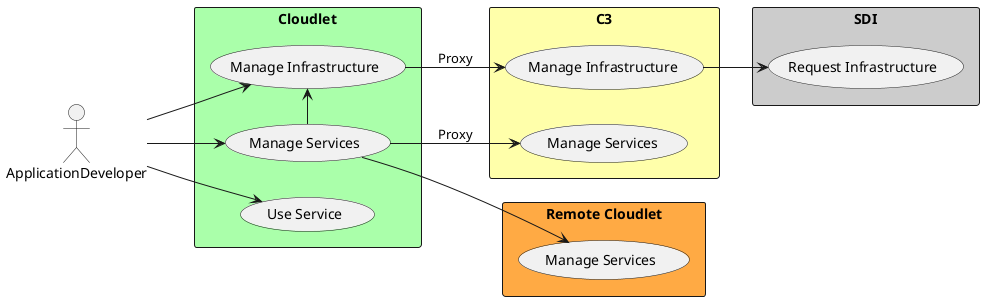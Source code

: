 @startuml

left to right direction

:ApplicationDeveloper: as Actor

rectangle "Cloudlet" #aaffaa{
    (Manage Services) as U1
    (Use Service) as U3
    (Manage Infrastructure) as U2
}

rectangle "C3" #ffffaa {
  ( Manage Services) as U13
  ( Manage Infrastructure) as U23
}

rectangle "Remote Cloudlet" #ffaa44 {
  ( Manage Services ) as U14
}

rectangle "SDI" #cccccc {
  (Request Infrastructure) as U4
}

Actor --> U1
Actor --> U2
Actor --> U3
U1 -> U2
U1 -> U13 : Proxy
U23 --> U4
U2 --> U23 : Proxy
U1 --> U14

@enduml
